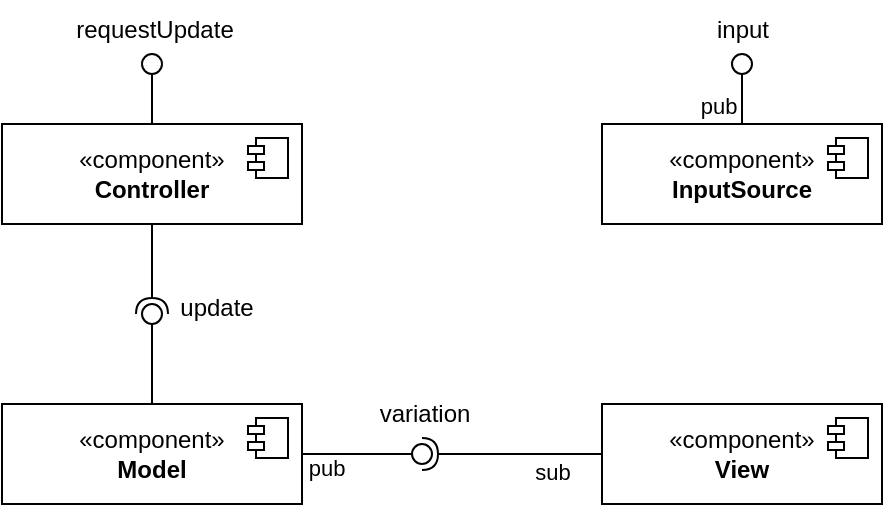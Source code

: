 <mxfile version="22.0.4" type="github">
  <diagram name="StaticLevel" id="P7EoQ8eNljt6z3OxzH7S">
    <mxGraphModel dx="701" dy="430" grid="1" gridSize="10" guides="1" tooltips="1" connect="1" arrows="1" fold="1" page="1" pageScale="1" pageWidth="827" pageHeight="1169" math="0" shadow="0">
      <root>
        <mxCell id="0" />
        <mxCell id="1" parent="0" />
        <mxCell id="S_ogEb2tBlZVoQW7KQw1-1" value="«component»&lt;br&gt;&lt;b&gt;Model&lt;/b&gt;" style="html=1;dropTarget=0;whiteSpace=wrap;" vertex="1" parent="1">
          <mxGeometry x="330" y="350" width="150" height="50" as="geometry" />
        </mxCell>
        <mxCell id="S_ogEb2tBlZVoQW7KQw1-2" value="" style="shape=module;jettyWidth=8;jettyHeight=4;" vertex="1" parent="S_ogEb2tBlZVoQW7KQw1-1">
          <mxGeometry x="1" width="20" height="20" relative="1" as="geometry">
            <mxPoint x="-27" y="7" as="offset" />
          </mxGeometry>
        </mxCell>
        <mxCell id="S_ogEb2tBlZVoQW7KQw1-5" value="" style="rounded=0;orthogonalLoop=1;jettySize=auto;html=1;endArrow=oval;endFill=0;sketch=0;sourcePerimeterSpacing=0;targetPerimeterSpacing=0;endSize=10;" edge="1" target="S_ogEb2tBlZVoQW7KQw1-6" parent="1" source="S_ogEb2tBlZVoQW7KQw1-1">
          <mxGeometry relative="1" as="geometry">
            <mxPoint x="390" y="325" as="sourcePoint" />
          </mxGeometry>
        </mxCell>
        <mxCell id="S_ogEb2tBlZVoQW7KQw1-6" value="" style="ellipse;whiteSpace=wrap;html=1;align=center;aspect=fixed;fillColor=none;strokeColor=none;resizable=0;perimeter=centerPerimeter;rotatable=0;allowArrows=0;points=[];outlineConnect=1;" vertex="1" parent="1">
          <mxGeometry x="400" y="300" width="10" height="10" as="geometry" />
        </mxCell>
        <mxCell id="S_ogEb2tBlZVoQW7KQw1-8" value="«component»&lt;br&gt;&lt;b&gt;Controller&lt;/b&gt;" style="html=1;dropTarget=0;whiteSpace=wrap;" vertex="1" parent="1">
          <mxGeometry x="330" y="210" width="150" height="50" as="geometry" />
        </mxCell>
        <mxCell id="S_ogEb2tBlZVoQW7KQw1-9" value="" style="shape=module;jettyWidth=8;jettyHeight=4;" vertex="1" parent="S_ogEb2tBlZVoQW7KQw1-8">
          <mxGeometry x="1" width="20" height="20" relative="1" as="geometry">
            <mxPoint x="-27" y="7" as="offset" />
          </mxGeometry>
        </mxCell>
        <mxCell id="S_ogEb2tBlZVoQW7KQw1-13" value="«component»&lt;br&gt;&lt;b&gt;View&lt;br&gt;&lt;/b&gt;" style="html=1;dropTarget=0;whiteSpace=wrap;" vertex="1" parent="1">
          <mxGeometry x="630" y="350" width="140" height="50" as="geometry" />
        </mxCell>
        <mxCell id="S_ogEb2tBlZVoQW7KQw1-14" value="" style="shape=module;jettyWidth=8;jettyHeight=4;" vertex="1" parent="S_ogEb2tBlZVoQW7KQw1-13">
          <mxGeometry x="1" width="20" height="20" relative="1" as="geometry">
            <mxPoint x="-27" y="7" as="offset" />
          </mxGeometry>
        </mxCell>
        <mxCell id="S_ogEb2tBlZVoQW7KQw1-17" value="«component»&lt;br&gt;&lt;b&gt;InputSource&lt;br&gt;&lt;/b&gt;" style="html=1;dropTarget=0;whiteSpace=wrap;" vertex="1" parent="1">
          <mxGeometry x="630" y="210" width="140" height="50" as="geometry" />
        </mxCell>
        <mxCell id="S_ogEb2tBlZVoQW7KQw1-18" value="" style="shape=module;jettyWidth=8;jettyHeight=4;" vertex="1" parent="S_ogEb2tBlZVoQW7KQw1-17">
          <mxGeometry x="1" width="20" height="20" relative="1" as="geometry">
            <mxPoint x="-27" y="7" as="offset" />
          </mxGeometry>
        </mxCell>
        <mxCell id="S_ogEb2tBlZVoQW7KQw1-20" value="" style="ellipse;whiteSpace=wrap;html=1;align=center;aspect=fixed;fillColor=none;strokeColor=none;resizable=0;perimeter=centerPerimeter;rotatable=0;allowArrows=0;points=[];outlineConnect=1;" vertex="1" parent="1">
          <mxGeometry x="380" y="390" width="10" height="10" as="geometry" />
        </mxCell>
        <mxCell id="S_ogEb2tBlZVoQW7KQw1-24" value="" style="rounded=0;orthogonalLoop=1;jettySize=auto;html=1;endArrow=halfCircle;endFill=0;endSize=6;strokeWidth=1;sketch=0;fontSize=12;entryX=0.967;entryY=0.751;entryDx=0;entryDy=0;entryPerimeter=0;edgeStyle=orthogonalEdgeStyle;" edge="1" target="S_ogEb2tBlZVoQW7KQw1-6" parent="1" source="S_ogEb2tBlZVoQW7KQw1-8">
          <mxGeometry relative="1" as="geometry">
            <mxPoint x="405" y="395" as="sourcePoint" />
          </mxGeometry>
        </mxCell>
        <mxCell id="S_ogEb2tBlZVoQW7KQw1-25" value="" style="ellipse;whiteSpace=wrap;html=1;align=center;aspect=fixed;fillColor=none;strokeColor=none;resizable=0;perimeter=centerPerimeter;rotatable=0;allowArrows=0;points=[];outlineConnect=1;" vertex="1" parent="1">
          <mxGeometry x="380" y="390" width="10" height="10" as="geometry" />
        </mxCell>
        <mxCell id="S_ogEb2tBlZVoQW7KQw1-28" value="" style="ellipse;whiteSpace=wrap;html=1;align=center;aspect=fixed;fillColor=none;strokeColor=none;resizable=0;perimeter=centerPerimeter;rotatable=0;allowArrows=0;points=[];outlineConnect=1;" vertex="1" parent="1">
          <mxGeometry x="540" y="230" width="10" height="10" as="geometry" />
        </mxCell>
        <mxCell id="S_ogEb2tBlZVoQW7KQw1-30" value="" style="rounded=0;orthogonalLoop=1;jettySize=auto;html=1;endArrow=oval;endFill=0;sketch=0;sourcePerimeterSpacing=0;targetPerimeterSpacing=0;endSize=10;exitX=0.5;exitY=0;exitDx=0;exitDy=0;" edge="1" parent="1" source="S_ogEb2tBlZVoQW7KQw1-8">
          <mxGeometry relative="1" as="geometry">
            <mxPoint x="415" y="360" as="sourcePoint" />
            <mxPoint x="405" y="180" as="targetPoint" />
          </mxGeometry>
        </mxCell>
        <mxCell id="S_ogEb2tBlZVoQW7KQw1-31" value="" style="rounded=0;orthogonalLoop=1;jettySize=auto;html=1;endArrow=oval;endFill=0;sketch=0;sourcePerimeterSpacing=0;targetPerimeterSpacing=0;endSize=10;" edge="1" parent="1" source="S_ogEb2tBlZVoQW7KQw1-1">
          <mxGeometry relative="1" as="geometry">
            <mxPoint x="490" y="245" as="sourcePoint" />
            <mxPoint x="540" y="375" as="targetPoint" />
          </mxGeometry>
        </mxCell>
        <mxCell id="S_ogEb2tBlZVoQW7KQw1-38" value="pub" style="edgeLabel;html=1;align=center;verticalAlign=middle;resizable=0;points=[];" vertex="1" connectable="0" parent="S_ogEb2tBlZVoQW7KQw1-31">
          <mxGeometry x="-0.527" y="2" relative="1" as="geometry">
            <mxPoint x="-2" y="9" as="offset" />
          </mxGeometry>
        </mxCell>
        <mxCell id="S_ogEb2tBlZVoQW7KQw1-32" value="" style="rounded=0;orthogonalLoop=1;jettySize=auto;html=1;endArrow=halfCircle;endFill=0;endSize=6;strokeWidth=1;sketch=0;" edge="1" parent="1" source="S_ogEb2tBlZVoQW7KQw1-13">
          <mxGeometry relative="1" as="geometry">
            <mxPoint x="610" y="245" as="sourcePoint" />
            <mxPoint x="540" y="375" as="targetPoint" />
          </mxGeometry>
        </mxCell>
        <mxCell id="S_ogEb2tBlZVoQW7KQw1-39" value="sub" style="edgeLabel;html=1;align=center;verticalAlign=middle;resizable=0;points=[];" vertex="1" connectable="0" parent="S_ogEb2tBlZVoQW7KQw1-32">
          <mxGeometry x="-0.323" y="1" relative="1" as="geometry">
            <mxPoint x="5" y="8" as="offset" />
          </mxGeometry>
        </mxCell>
        <mxCell id="S_ogEb2tBlZVoQW7KQw1-35" value="update" style="text;html=1;align=center;verticalAlign=middle;resizable=0;points=[];autosize=1;strokeColor=none;fillColor=none;" vertex="1" parent="1">
          <mxGeometry x="407" y="287" width="60" height="30" as="geometry" />
        </mxCell>
        <mxCell id="S_ogEb2tBlZVoQW7KQw1-37" value="variation" style="text;html=1;align=center;verticalAlign=middle;resizable=0;points=[];autosize=1;strokeColor=none;fillColor=none;" vertex="1" parent="1">
          <mxGeometry x="506" y="340" width="70" height="30" as="geometry" />
        </mxCell>
        <mxCell id="S_ogEb2tBlZVoQW7KQw1-40" value="requestUpdate" style="text;html=1;align=center;verticalAlign=middle;resizable=0;points=[];autosize=1;strokeColor=none;fillColor=none;" vertex="1" parent="1">
          <mxGeometry x="356" y="148" width="100" height="30" as="geometry" />
        </mxCell>
        <mxCell id="S_ogEb2tBlZVoQW7KQw1-41" value="" style="rounded=0;orthogonalLoop=1;jettySize=auto;html=1;endArrow=oval;endFill=0;sketch=0;sourcePerimeterSpacing=0;targetPerimeterSpacing=0;endSize=10;" edge="1" parent="1" source="S_ogEb2tBlZVoQW7KQw1-17">
          <mxGeometry relative="1" as="geometry">
            <mxPoint x="490" y="245" as="sourcePoint" />
            <mxPoint x="700" y="180" as="targetPoint" />
          </mxGeometry>
        </mxCell>
        <mxCell id="S_ogEb2tBlZVoQW7KQw1-44" value="pub" style="edgeLabel;html=1;align=center;verticalAlign=middle;resizable=0;points=[];" vertex="1" connectable="0" parent="S_ogEb2tBlZVoQW7KQw1-41">
          <mxGeometry x="-0.216" y="1" relative="1" as="geometry">
            <mxPoint x="-11" y="3" as="offset" />
          </mxGeometry>
        </mxCell>
        <mxCell id="S_ogEb2tBlZVoQW7KQw1-43" value="input" style="text;html=1;align=center;verticalAlign=middle;resizable=0;points=[];autosize=1;strokeColor=none;fillColor=none;" vertex="1" parent="1">
          <mxGeometry x="675" y="148" width="50" height="30" as="geometry" />
        </mxCell>
      </root>
    </mxGraphModel>
  </diagram>
</mxfile>
